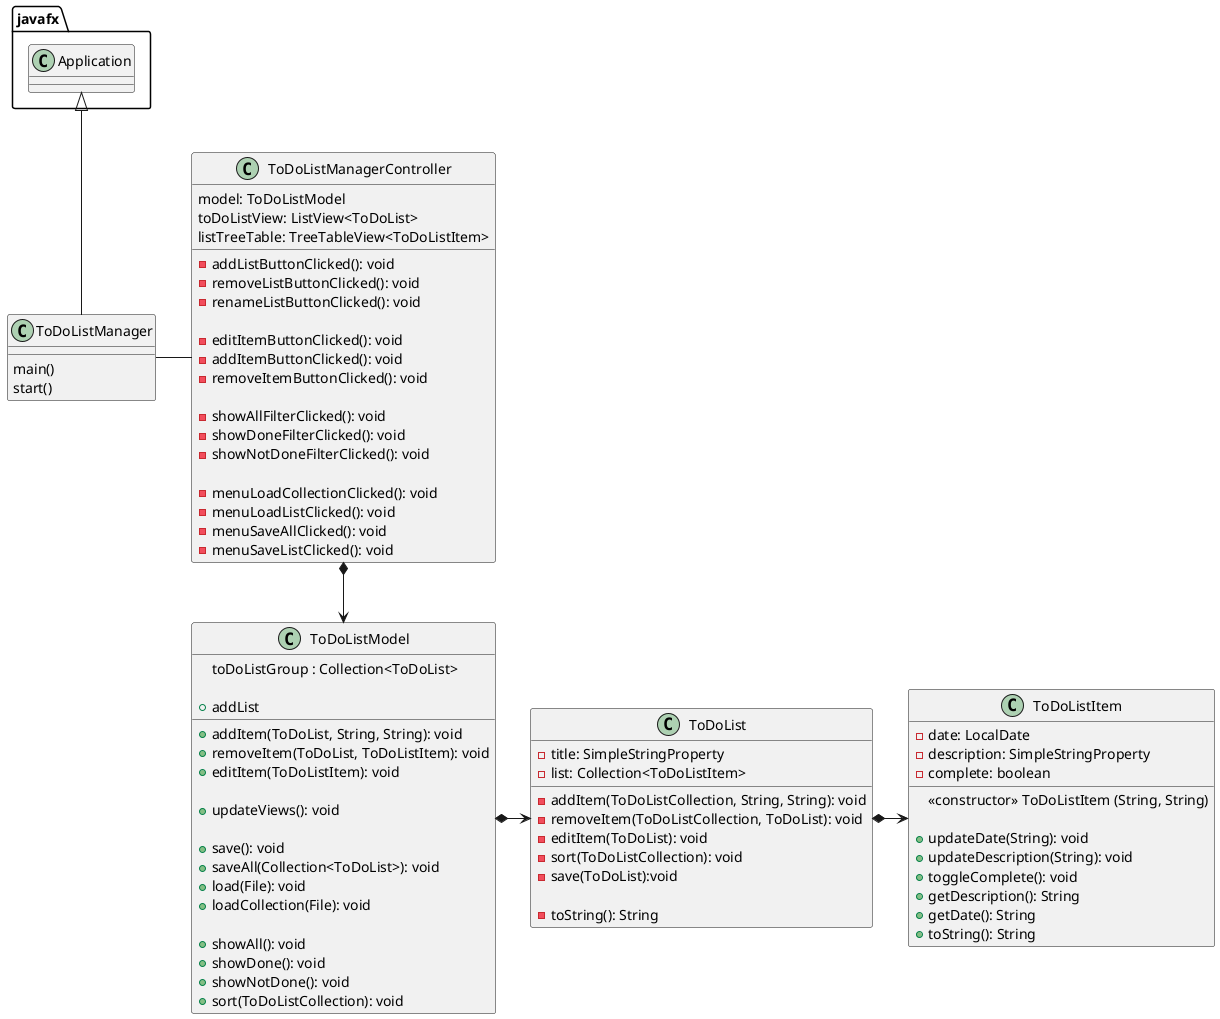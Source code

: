 @startuml
'https://plantuml.com/class-diagram'

class ToDoListManager {
    main()
    start()
}

class ToDoListManagerController {
    model: ToDoListModel
    toDoListView: ListView<ToDoList>
    listTreeTable: TreeTableView<ToDoListItem>

    - addListButtonClicked(): void
    - removeListButtonClicked(): void
    - renameListButtonClicked(): void

    - editItemButtonClicked(): void
    - addItemButtonClicked(): void
    - removeItemButtonClicked(): void

    - showAllFilterClicked(): void
    - showDoneFilterClicked(): void
    - showNotDoneFilterClicked(): void

    - menuLoadCollectionClicked(): void
    - menuLoadListClicked(): void
    - menuSaveAllClicked(): void
    - menuSaveListClicked(): void
}

class ToDoListModel {
    toDoListGroup : Collection<ToDoList>

    + addList

    + addItem(ToDoList, String, String): void
    + removeItem(ToDoList, ToDoListItem): void
    + editItem(ToDoListItem): void

    + updateViews(): void

    + save(): void
    + saveAll(Collection<ToDoList>): void
    + load(File): void
    + loadCollection(File): void

    + showAll(): void
    + showDone(): void
    + showNotDone(): void
    + sort(ToDoListCollection): void
}

class ToDoList {
    - title: SimpleStringProperty
    - list: Collection<ToDoListItem>

    - addItem(ToDoListCollection, String, String): void
    - removeItem(ToDoListCollection, ToDoList): void
    - editItem(ToDoList): void
    - sort(ToDoListCollection): void
    - save(ToDoList):void

    - toString(): String
}

class ToDoListItem {
    - date: LocalDate
    - description: SimpleStringProperty
    - complete: boolean

    <<constructor>> ToDoListItem (String, String)

    + updateDate(String): void
    + updateDescription(String): void
    + toggleComplete(): void
    + getDescription(): String
    + getDate(): String
    + toString(): String
}

javafx.Application <|-- ToDoListManager
ToDoListManager - ToDoListManagerController
ToDoListManagerController *--> ToDoListModel
ToDoListModel *-> ToDoList
ToDoList *-> ToDoListItem

@enduml